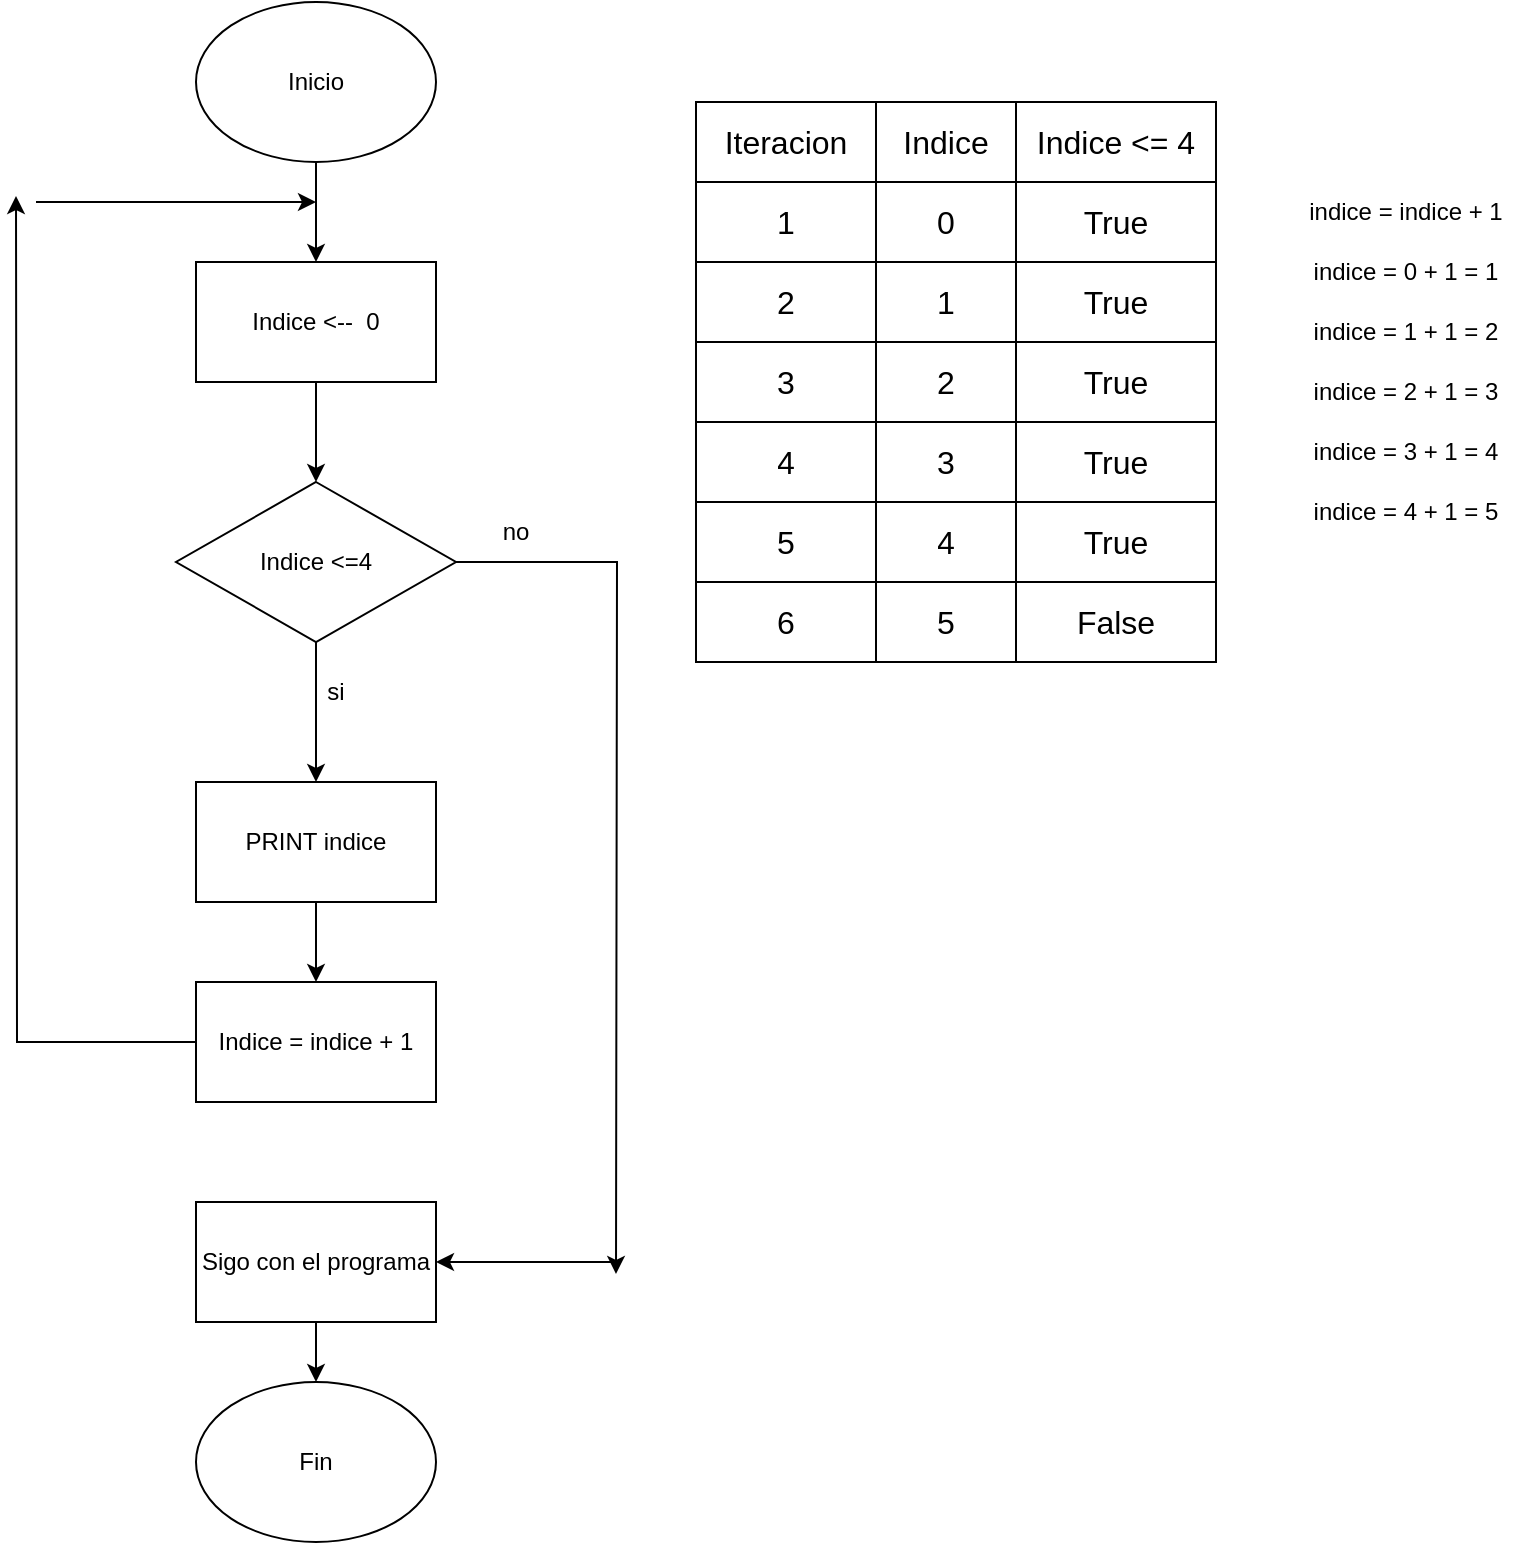 <mxfile version="24.0.7" type="github">
  <diagram name="Página-1" id="5SuImOSUHE1ITO1jqcRT">
    <mxGraphModel dx="1309" dy="640" grid="1" gridSize="10" guides="1" tooltips="1" connect="1" arrows="1" fold="1" page="1" pageScale="1" pageWidth="827" pageHeight="1169" math="0" shadow="0">
      <root>
        <mxCell id="0" />
        <mxCell id="1" parent="0" />
        <mxCell id="0_4KgihBbUwdMG1QT6HZ-11" style="edgeStyle=orthogonalEdgeStyle;rounded=0;orthogonalLoop=1;jettySize=auto;html=1;exitX=0.5;exitY=1;exitDx=0;exitDy=0;entryX=0.5;entryY=0;entryDx=0;entryDy=0;" edge="1" parent="1" source="0_4KgihBbUwdMG1QT6HZ-1" target="0_4KgihBbUwdMG1QT6HZ-2">
          <mxGeometry relative="1" as="geometry" />
        </mxCell>
        <mxCell id="0_4KgihBbUwdMG1QT6HZ-1" value="Inicio" style="ellipse;whiteSpace=wrap;html=1;" vertex="1" parent="1">
          <mxGeometry x="140" y="20" width="120" height="80" as="geometry" />
        </mxCell>
        <mxCell id="0_4KgihBbUwdMG1QT6HZ-9" style="edgeStyle=orthogonalEdgeStyle;rounded=0;orthogonalLoop=1;jettySize=auto;html=1;exitX=0.5;exitY=1;exitDx=0;exitDy=0;entryX=0.5;entryY=0;entryDx=0;entryDy=0;" edge="1" parent="1" source="0_4KgihBbUwdMG1QT6HZ-2" target="0_4KgihBbUwdMG1QT6HZ-3">
          <mxGeometry relative="1" as="geometry" />
        </mxCell>
        <mxCell id="0_4KgihBbUwdMG1QT6HZ-2" value="Indice &amp;lt;--&amp;nbsp; 0" style="rounded=0;whiteSpace=wrap;html=1;" vertex="1" parent="1">
          <mxGeometry x="140" y="150" width="120" height="60" as="geometry" />
        </mxCell>
        <mxCell id="0_4KgihBbUwdMG1QT6HZ-5" style="edgeStyle=orthogonalEdgeStyle;rounded=0;orthogonalLoop=1;jettySize=auto;html=1;exitX=0.5;exitY=1;exitDx=0;exitDy=0;entryX=0.5;entryY=0;entryDx=0;entryDy=0;" edge="1" parent="1" source="0_4KgihBbUwdMG1QT6HZ-3" target="0_4KgihBbUwdMG1QT6HZ-4">
          <mxGeometry relative="1" as="geometry" />
        </mxCell>
        <mxCell id="0_4KgihBbUwdMG1QT6HZ-17" style="edgeStyle=orthogonalEdgeStyle;rounded=0;orthogonalLoop=1;jettySize=auto;html=1;exitX=1;exitY=0.5;exitDx=0;exitDy=0;" edge="1" parent="1" source="0_4KgihBbUwdMG1QT6HZ-3">
          <mxGeometry relative="1" as="geometry">
            <mxPoint x="350" y="655.981" as="targetPoint" />
          </mxGeometry>
        </mxCell>
        <mxCell id="0_4KgihBbUwdMG1QT6HZ-3" value="Indice &amp;lt;=4" style="rhombus;whiteSpace=wrap;html=1;" vertex="1" parent="1">
          <mxGeometry x="130" y="260" width="140" height="80" as="geometry" />
        </mxCell>
        <mxCell id="0_4KgihBbUwdMG1QT6HZ-10" style="edgeStyle=orthogonalEdgeStyle;rounded=0;orthogonalLoop=1;jettySize=auto;html=1;exitX=0.5;exitY=1;exitDx=0;exitDy=0;entryX=0.5;entryY=0;entryDx=0;entryDy=0;" edge="1" parent="1" source="0_4KgihBbUwdMG1QT6HZ-4" target="0_4KgihBbUwdMG1QT6HZ-6">
          <mxGeometry relative="1" as="geometry" />
        </mxCell>
        <mxCell id="0_4KgihBbUwdMG1QT6HZ-4" value="PRINT indice" style="rounded=0;whiteSpace=wrap;html=1;" vertex="1" parent="1">
          <mxGeometry x="140" y="410" width="120" height="60" as="geometry" />
        </mxCell>
        <mxCell id="0_4KgihBbUwdMG1QT6HZ-15" style="edgeStyle=orthogonalEdgeStyle;rounded=0;orthogonalLoop=1;jettySize=auto;html=1;exitX=0;exitY=0.5;exitDx=0;exitDy=0;" edge="1" parent="1" source="0_4KgihBbUwdMG1QT6HZ-6">
          <mxGeometry relative="1" as="geometry">
            <mxPoint x="50" y="117" as="targetPoint" />
          </mxGeometry>
        </mxCell>
        <mxCell id="0_4KgihBbUwdMG1QT6HZ-6" value="Indice = indice + 1" style="rounded=0;whiteSpace=wrap;html=1;" vertex="1" parent="1">
          <mxGeometry x="140" y="510" width="120" height="60" as="geometry" />
        </mxCell>
        <mxCell id="0_4KgihBbUwdMG1QT6HZ-7" value="si" style="text;html=1;align=center;verticalAlign=middle;whiteSpace=wrap;rounded=0;" vertex="1" parent="1">
          <mxGeometry x="180" y="350" width="60" height="30" as="geometry" />
        </mxCell>
        <mxCell id="0_4KgihBbUwdMG1QT6HZ-33" style="edgeStyle=orthogonalEdgeStyle;rounded=0;orthogonalLoop=1;jettySize=auto;html=1;exitX=0.5;exitY=1;exitDx=0;exitDy=0;entryX=0.5;entryY=0;entryDx=0;entryDy=0;" edge="1" parent="1" source="0_4KgihBbUwdMG1QT6HZ-14" target="0_4KgihBbUwdMG1QT6HZ-19">
          <mxGeometry relative="1" as="geometry" />
        </mxCell>
        <mxCell id="0_4KgihBbUwdMG1QT6HZ-14" value="Sigo con el programa" style="rounded=0;whiteSpace=wrap;html=1;" vertex="1" parent="1">
          <mxGeometry x="140" y="620" width="120" height="60" as="geometry" />
        </mxCell>
        <mxCell id="0_4KgihBbUwdMG1QT6HZ-16" value="" style="endArrow=classic;html=1;rounded=0;" edge="1" parent="1">
          <mxGeometry width="50" height="50" relative="1" as="geometry">
            <mxPoint x="60" y="120" as="sourcePoint" />
            <mxPoint x="200" y="120" as="targetPoint" />
          </mxGeometry>
        </mxCell>
        <mxCell id="0_4KgihBbUwdMG1QT6HZ-18" value="" style="endArrow=classic;html=1;rounded=0;entryX=1;entryY=0.5;entryDx=0;entryDy=0;" edge="1" parent="1" target="0_4KgihBbUwdMG1QT6HZ-14">
          <mxGeometry width="50" height="50" relative="1" as="geometry">
            <mxPoint x="350" y="650" as="sourcePoint" />
            <mxPoint x="300" y="620" as="targetPoint" />
          </mxGeometry>
        </mxCell>
        <mxCell id="0_4KgihBbUwdMG1QT6HZ-19" value="Fin" style="ellipse;whiteSpace=wrap;html=1;" vertex="1" parent="1">
          <mxGeometry x="140" y="710" width="120" height="80" as="geometry" />
        </mxCell>
        <mxCell id="0_4KgihBbUwdMG1QT6HZ-20" value="" style="shape=table;startSize=0;container=1;collapsible=0;childLayout=tableLayout;fontSize=16;" vertex="1" parent="1">
          <mxGeometry x="390" y="70" width="260" height="280" as="geometry" />
        </mxCell>
        <mxCell id="0_4KgihBbUwdMG1QT6HZ-21" value="" style="shape=tableRow;horizontal=0;startSize=0;swimlaneHead=0;swimlaneBody=0;strokeColor=inherit;top=0;left=0;bottom=0;right=0;collapsible=0;dropTarget=0;fillColor=none;points=[[0,0.5],[1,0.5]];portConstraint=eastwest;fontSize=16;" vertex="1" parent="0_4KgihBbUwdMG1QT6HZ-20">
          <mxGeometry width="260" height="40" as="geometry" />
        </mxCell>
        <mxCell id="0_4KgihBbUwdMG1QT6HZ-22" value="Iteracion" style="shape=partialRectangle;html=1;whiteSpace=wrap;connectable=0;strokeColor=inherit;overflow=hidden;fillColor=none;top=0;left=0;bottom=0;right=0;pointerEvents=1;fontSize=16;" vertex="1" parent="0_4KgihBbUwdMG1QT6HZ-21">
          <mxGeometry width="90" height="40" as="geometry">
            <mxRectangle width="90" height="40" as="alternateBounds" />
          </mxGeometry>
        </mxCell>
        <mxCell id="0_4KgihBbUwdMG1QT6HZ-23" value="Indice" style="shape=partialRectangle;html=1;whiteSpace=wrap;connectable=0;strokeColor=inherit;overflow=hidden;fillColor=none;top=0;left=0;bottom=0;right=0;pointerEvents=1;fontSize=16;" vertex="1" parent="0_4KgihBbUwdMG1QT6HZ-21">
          <mxGeometry x="90" width="70" height="40" as="geometry">
            <mxRectangle width="70" height="40" as="alternateBounds" />
          </mxGeometry>
        </mxCell>
        <mxCell id="0_4KgihBbUwdMG1QT6HZ-24" value="Indice &amp;lt;= 4" style="shape=partialRectangle;html=1;whiteSpace=wrap;connectable=0;strokeColor=inherit;overflow=hidden;fillColor=none;top=0;left=0;bottom=0;right=0;pointerEvents=1;fontSize=16;" vertex="1" parent="0_4KgihBbUwdMG1QT6HZ-21">
          <mxGeometry x="160" width="100" height="40" as="geometry">
            <mxRectangle width="100" height="40" as="alternateBounds" />
          </mxGeometry>
        </mxCell>
        <mxCell id="0_4KgihBbUwdMG1QT6HZ-25" value="" style="shape=tableRow;horizontal=0;startSize=0;swimlaneHead=0;swimlaneBody=0;strokeColor=inherit;top=0;left=0;bottom=0;right=0;collapsible=0;dropTarget=0;fillColor=none;points=[[0,0.5],[1,0.5]];portConstraint=eastwest;fontSize=16;" vertex="1" parent="0_4KgihBbUwdMG1QT6HZ-20">
          <mxGeometry y="40" width="260" height="40" as="geometry" />
        </mxCell>
        <mxCell id="0_4KgihBbUwdMG1QT6HZ-26" value="1" style="shape=partialRectangle;html=1;whiteSpace=wrap;connectable=0;strokeColor=inherit;overflow=hidden;fillColor=none;top=0;left=0;bottom=0;right=0;pointerEvents=1;fontSize=16;" vertex="1" parent="0_4KgihBbUwdMG1QT6HZ-25">
          <mxGeometry width="90" height="40" as="geometry">
            <mxRectangle width="90" height="40" as="alternateBounds" />
          </mxGeometry>
        </mxCell>
        <mxCell id="0_4KgihBbUwdMG1QT6HZ-27" value="0" style="shape=partialRectangle;html=1;whiteSpace=wrap;connectable=0;strokeColor=inherit;overflow=hidden;fillColor=none;top=0;left=0;bottom=0;right=0;pointerEvents=1;fontSize=16;" vertex="1" parent="0_4KgihBbUwdMG1QT6HZ-25">
          <mxGeometry x="90" width="70" height="40" as="geometry">
            <mxRectangle width="70" height="40" as="alternateBounds" />
          </mxGeometry>
        </mxCell>
        <mxCell id="0_4KgihBbUwdMG1QT6HZ-28" value="True" style="shape=partialRectangle;html=1;whiteSpace=wrap;connectable=0;strokeColor=inherit;overflow=hidden;fillColor=none;top=0;left=0;bottom=0;right=0;pointerEvents=1;fontSize=16;" vertex="1" parent="0_4KgihBbUwdMG1QT6HZ-25">
          <mxGeometry x="160" width="100" height="40" as="geometry">
            <mxRectangle width="100" height="40" as="alternateBounds" />
          </mxGeometry>
        </mxCell>
        <mxCell id="0_4KgihBbUwdMG1QT6HZ-48" value="" style="shape=tableRow;horizontal=0;startSize=0;swimlaneHead=0;swimlaneBody=0;strokeColor=inherit;top=0;left=0;bottom=0;right=0;collapsible=0;dropTarget=0;fillColor=none;points=[[0,0.5],[1,0.5]];portConstraint=eastwest;fontSize=16;" vertex="1" parent="0_4KgihBbUwdMG1QT6HZ-20">
          <mxGeometry y="80" width="260" height="40" as="geometry" />
        </mxCell>
        <mxCell id="0_4KgihBbUwdMG1QT6HZ-49" value="2" style="shape=partialRectangle;html=1;whiteSpace=wrap;connectable=0;strokeColor=inherit;overflow=hidden;fillColor=none;top=0;left=0;bottom=0;right=0;pointerEvents=1;fontSize=16;" vertex="1" parent="0_4KgihBbUwdMG1QT6HZ-48">
          <mxGeometry width="90" height="40" as="geometry">
            <mxRectangle width="90" height="40" as="alternateBounds" />
          </mxGeometry>
        </mxCell>
        <mxCell id="0_4KgihBbUwdMG1QT6HZ-50" value="1" style="shape=partialRectangle;html=1;whiteSpace=wrap;connectable=0;strokeColor=inherit;overflow=hidden;fillColor=none;top=0;left=0;bottom=0;right=0;pointerEvents=1;fontSize=16;" vertex="1" parent="0_4KgihBbUwdMG1QT6HZ-48">
          <mxGeometry x="90" width="70" height="40" as="geometry">
            <mxRectangle width="70" height="40" as="alternateBounds" />
          </mxGeometry>
        </mxCell>
        <mxCell id="0_4KgihBbUwdMG1QT6HZ-51" value="True" style="shape=partialRectangle;html=1;whiteSpace=wrap;connectable=0;strokeColor=inherit;overflow=hidden;fillColor=none;top=0;left=0;bottom=0;right=0;pointerEvents=1;fontSize=16;" vertex="1" parent="0_4KgihBbUwdMG1QT6HZ-48">
          <mxGeometry x="160" width="100" height="40" as="geometry">
            <mxRectangle width="100" height="40" as="alternateBounds" />
          </mxGeometry>
        </mxCell>
        <mxCell id="0_4KgihBbUwdMG1QT6HZ-52" value="" style="shape=tableRow;horizontal=0;startSize=0;swimlaneHead=0;swimlaneBody=0;strokeColor=inherit;top=0;left=0;bottom=0;right=0;collapsible=0;dropTarget=0;fillColor=none;points=[[0,0.5],[1,0.5]];portConstraint=eastwest;fontSize=16;" vertex="1" parent="0_4KgihBbUwdMG1QT6HZ-20">
          <mxGeometry y="120" width="260" height="40" as="geometry" />
        </mxCell>
        <mxCell id="0_4KgihBbUwdMG1QT6HZ-53" value="3" style="shape=partialRectangle;html=1;whiteSpace=wrap;connectable=0;strokeColor=inherit;overflow=hidden;fillColor=none;top=0;left=0;bottom=0;right=0;pointerEvents=1;fontSize=16;" vertex="1" parent="0_4KgihBbUwdMG1QT6HZ-52">
          <mxGeometry width="90" height="40" as="geometry">
            <mxRectangle width="90" height="40" as="alternateBounds" />
          </mxGeometry>
        </mxCell>
        <mxCell id="0_4KgihBbUwdMG1QT6HZ-54" value="2" style="shape=partialRectangle;html=1;whiteSpace=wrap;connectable=0;strokeColor=inherit;overflow=hidden;fillColor=none;top=0;left=0;bottom=0;right=0;pointerEvents=1;fontSize=16;" vertex="1" parent="0_4KgihBbUwdMG1QT6HZ-52">
          <mxGeometry x="90" width="70" height="40" as="geometry">
            <mxRectangle width="70" height="40" as="alternateBounds" />
          </mxGeometry>
        </mxCell>
        <mxCell id="0_4KgihBbUwdMG1QT6HZ-55" value="True" style="shape=partialRectangle;html=1;whiteSpace=wrap;connectable=0;strokeColor=inherit;overflow=hidden;fillColor=none;top=0;left=0;bottom=0;right=0;pointerEvents=1;fontSize=16;" vertex="1" parent="0_4KgihBbUwdMG1QT6HZ-52">
          <mxGeometry x="160" width="100" height="40" as="geometry">
            <mxRectangle width="100" height="40" as="alternateBounds" />
          </mxGeometry>
        </mxCell>
        <mxCell id="0_4KgihBbUwdMG1QT6HZ-56" value="" style="shape=tableRow;horizontal=0;startSize=0;swimlaneHead=0;swimlaneBody=0;strokeColor=inherit;top=0;left=0;bottom=0;right=0;collapsible=0;dropTarget=0;fillColor=none;points=[[0,0.5],[1,0.5]];portConstraint=eastwest;fontSize=16;" vertex="1" parent="0_4KgihBbUwdMG1QT6HZ-20">
          <mxGeometry y="160" width="260" height="40" as="geometry" />
        </mxCell>
        <mxCell id="0_4KgihBbUwdMG1QT6HZ-57" value="4" style="shape=partialRectangle;html=1;whiteSpace=wrap;connectable=0;strokeColor=inherit;overflow=hidden;fillColor=none;top=0;left=0;bottom=0;right=0;pointerEvents=1;fontSize=16;" vertex="1" parent="0_4KgihBbUwdMG1QT6HZ-56">
          <mxGeometry width="90" height="40" as="geometry">
            <mxRectangle width="90" height="40" as="alternateBounds" />
          </mxGeometry>
        </mxCell>
        <mxCell id="0_4KgihBbUwdMG1QT6HZ-58" value="3" style="shape=partialRectangle;html=1;whiteSpace=wrap;connectable=0;strokeColor=inherit;overflow=hidden;fillColor=none;top=0;left=0;bottom=0;right=0;pointerEvents=1;fontSize=16;" vertex="1" parent="0_4KgihBbUwdMG1QT6HZ-56">
          <mxGeometry x="90" width="70" height="40" as="geometry">
            <mxRectangle width="70" height="40" as="alternateBounds" />
          </mxGeometry>
        </mxCell>
        <mxCell id="0_4KgihBbUwdMG1QT6HZ-59" value="True" style="shape=partialRectangle;html=1;whiteSpace=wrap;connectable=0;strokeColor=inherit;overflow=hidden;fillColor=none;top=0;left=0;bottom=0;right=0;pointerEvents=1;fontSize=16;" vertex="1" parent="0_4KgihBbUwdMG1QT6HZ-56">
          <mxGeometry x="160" width="100" height="40" as="geometry">
            <mxRectangle width="100" height="40" as="alternateBounds" />
          </mxGeometry>
        </mxCell>
        <mxCell id="0_4KgihBbUwdMG1QT6HZ-29" value="" style="shape=tableRow;horizontal=0;startSize=0;swimlaneHead=0;swimlaneBody=0;strokeColor=inherit;top=0;left=0;bottom=0;right=0;collapsible=0;dropTarget=0;fillColor=none;points=[[0,0.5],[1,0.5]];portConstraint=eastwest;fontSize=16;" vertex="1" parent="0_4KgihBbUwdMG1QT6HZ-20">
          <mxGeometry y="200" width="260" height="40" as="geometry" />
        </mxCell>
        <mxCell id="0_4KgihBbUwdMG1QT6HZ-30" value="5" style="shape=partialRectangle;html=1;whiteSpace=wrap;connectable=0;strokeColor=inherit;overflow=hidden;fillColor=none;top=0;left=0;bottom=0;right=0;pointerEvents=1;fontSize=16;" vertex="1" parent="0_4KgihBbUwdMG1QT6HZ-29">
          <mxGeometry width="90" height="40" as="geometry">
            <mxRectangle width="90" height="40" as="alternateBounds" />
          </mxGeometry>
        </mxCell>
        <mxCell id="0_4KgihBbUwdMG1QT6HZ-31" value="4" style="shape=partialRectangle;html=1;whiteSpace=wrap;connectable=0;strokeColor=inherit;overflow=hidden;fillColor=none;top=0;left=0;bottom=0;right=0;pointerEvents=1;fontSize=16;" vertex="1" parent="0_4KgihBbUwdMG1QT6HZ-29">
          <mxGeometry x="90" width="70" height="40" as="geometry">
            <mxRectangle width="70" height="40" as="alternateBounds" />
          </mxGeometry>
        </mxCell>
        <mxCell id="0_4KgihBbUwdMG1QT6HZ-32" value="True" style="shape=partialRectangle;html=1;whiteSpace=wrap;connectable=0;strokeColor=inherit;overflow=hidden;fillColor=none;top=0;left=0;bottom=0;right=0;pointerEvents=1;fontSize=16;" vertex="1" parent="0_4KgihBbUwdMG1QT6HZ-29">
          <mxGeometry x="160" width="100" height="40" as="geometry">
            <mxRectangle width="100" height="40" as="alternateBounds" />
          </mxGeometry>
        </mxCell>
        <mxCell id="0_4KgihBbUwdMG1QT6HZ-62" value="" style="shape=tableRow;horizontal=0;startSize=0;swimlaneHead=0;swimlaneBody=0;strokeColor=inherit;top=0;left=0;bottom=0;right=0;collapsible=0;dropTarget=0;fillColor=none;points=[[0,0.5],[1,0.5]];portConstraint=eastwest;fontSize=16;" vertex="1" parent="0_4KgihBbUwdMG1QT6HZ-20">
          <mxGeometry y="240" width="260" height="40" as="geometry" />
        </mxCell>
        <mxCell id="0_4KgihBbUwdMG1QT6HZ-63" value="6" style="shape=partialRectangle;html=1;whiteSpace=wrap;connectable=0;strokeColor=inherit;overflow=hidden;fillColor=none;top=0;left=0;bottom=0;right=0;pointerEvents=1;fontSize=16;" vertex="1" parent="0_4KgihBbUwdMG1QT6HZ-62">
          <mxGeometry width="90" height="40" as="geometry">
            <mxRectangle width="90" height="40" as="alternateBounds" />
          </mxGeometry>
        </mxCell>
        <mxCell id="0_4KgihBbUwdMG1QT6HZ-64" value="5" style="shape=partialRectangle;html=1;whiteSpace=wrap;connectable=0;strokeColor=inherit;overflow=hidden;fillColor=none;top=0;left=0;bottom=0;right=0;pointerEvents=1;fontSize=16;" vertex="1" parent="0_4KgihBbUwdMG1QT6HZ-62">
          <mxGeometry x="90" width="70" height="40" as="geometry">
            <mxRectangle width="70" height="40" as="alternateBounds" />
          </mxGeometry>
        </mxCell>
        <mxCell id="0_4KgihBbUwdMG1QT6HZ-65" value="False" style="shape=partialRectangle;html=1;whiteSpace=wrap;connectable=0;strokeColor=inherit;overflow=hidden;fillColor=none;top=0;left=0;bottom=0;right=0;pointerEvents=1;fontSize=16;" vertex="1" parent="0_4KgihBbUwdMG1QT6HZ-62">
          <mxGeometry x="160" width="100" height="40" as="geometry">
            <mxRectangle width="100" height="40" as="alternateBounds" />
          </mxGeometry>
        </mxCell>
        <mxCell id="0_4KgihBbUwdMG1QT6HZ-61" value="no" style="text;html=1;align=center;verticalAlign=middle;whiteSpace=wrap;rounded=0;" vertex="1" parent="1">
          <mxGeometry x="270" y="270" width="60" height="30" as="geometry" />
        </mxCell>
        <mxCell id="0_4KgihBbUwdMG1QT6HZ-66" value="indice = indice + 1" style="text;html=1;align=center;verticalAlign=middle;whiteSpace=wrap;rounded=0;" vertex="1" parent="1">
          <mxGeometry x="680" y="110" width="130" height="30" as="geometry" />
        </mxCell>
        <mxCell id="0_4KgihBbUwdMG1QT6HZ-67" value="indice = 0 + 1 = 1" style="text;html=1;align=center;verticalAlign=middle;whiteSpace=wrap;rounded=0;" vertex="1" parent="1">
          <mxGeometry x="680" y="140" width="130" height="30" as="geometry" />
        </mxCell>
        <mxCell id="0_4KgihBbUwdMG1QT6HZ-68" value="indice = 1 + 1 = 2" style="text;html=1;align=center;verticalAlign=middle;whiteSpace=wrap;rounded=0;" vertex="1" parent="1">
          <mxGeometry x="680" y="170" width="130" height="30" as="geometry" />
        </mxCell>
        <mxCell id="0_4KgihBbUwdMG1QT6HZ-69" value="indice = 2 + 1 = 3" style="text;html=1;align=center;verticalAlign=middle;whiteSpace=wrap;rounded=0;" vertex="1" parent="1">
          <mxGeometry x="680" y="200" width="130" height="30" as="geometry" />
        </mxCell>
        <mxCell id="0_4KgihBbUwdMG1QT6HZ-70" value="indice = 3 + 1 = 4" style="text;html=1;align=center;verticalAlign=middle;whiteSpace=wrap;rounded=0;" vertex="1" parent="1">
          <mxGeometry x="680" y="230" width="130" height="30" as="geometry" />
        </mxCell>
        <mxCell id="0_4KgihBbUwdMG1QT6HZ-71" value="indice = 4 + 1 = 5" style="text;html=1;align=center;verticalAlign=middle;whiteSpace=wrap;rounded=0;" vertex="1" parent="1">
          <mxGeometry x="680" y="260" width="130" height="30" as="geometry" />
        </mxCell>
      </root>
    </mxGraphModel>
  </diagram>
</mxfile>
